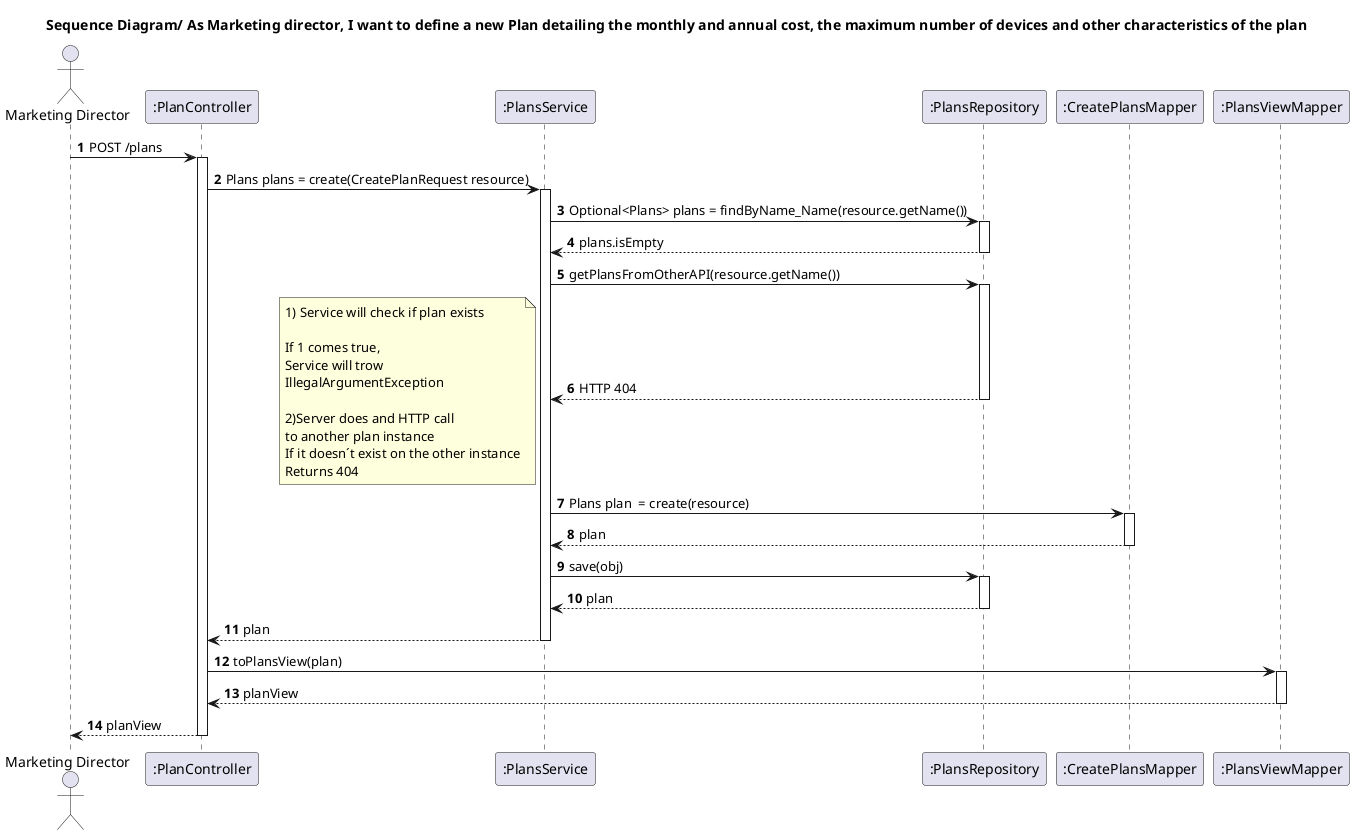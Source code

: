 @startuml
'https://plantuml.com/sequence-diagram
autoactivate on
autonumber
title Sequence Diagram/ As Marketing director, I want to define a new Plan detailing the monthly and annual cost, the maximum number of devices and other characteristics of the plan

autonumber

actor "Marketing Director" as Ac
participant ":PlanController" as Ctrl
participant ":PlansService" as Serv
participant ":PlansRepository" as Repo
participant ":CreatePlansMapper" as Mapper
participant ":PlansViewMapper" as View

Ac -> Ctrl : POST /plans
Ctrl -> Serv :Plans plans = create(CreatePlanRequest resource)
Serv -> Repo :Optional<Plans> plans = findByName_Name(resource.getName())
Repo --> Serv : plans.isEmpty
Serv->Repo:getPlansFromOtherAPI(resource.getName())
Repo-->Serv: HTTP 404
note left
1) Service will check if plan exists

If 1 comes true,
Service will trow
IllegalArgumentException

2)Server does and HTTP call
to another plan instance
If it doesn´t exist on the other instance
Returns 404
end note
Serv -> Mapper :Plans plan  = create(resource)
Mapper --> Serv: plan
Serv -> Repo: save(obj)
Repo --> Serv: plan
Serv --> Ctrl: plan
Ctrl ->View: toPlansView(plan)
View -->Ctrl: planView
Ac <-- Ctrl : planView

@enduml
